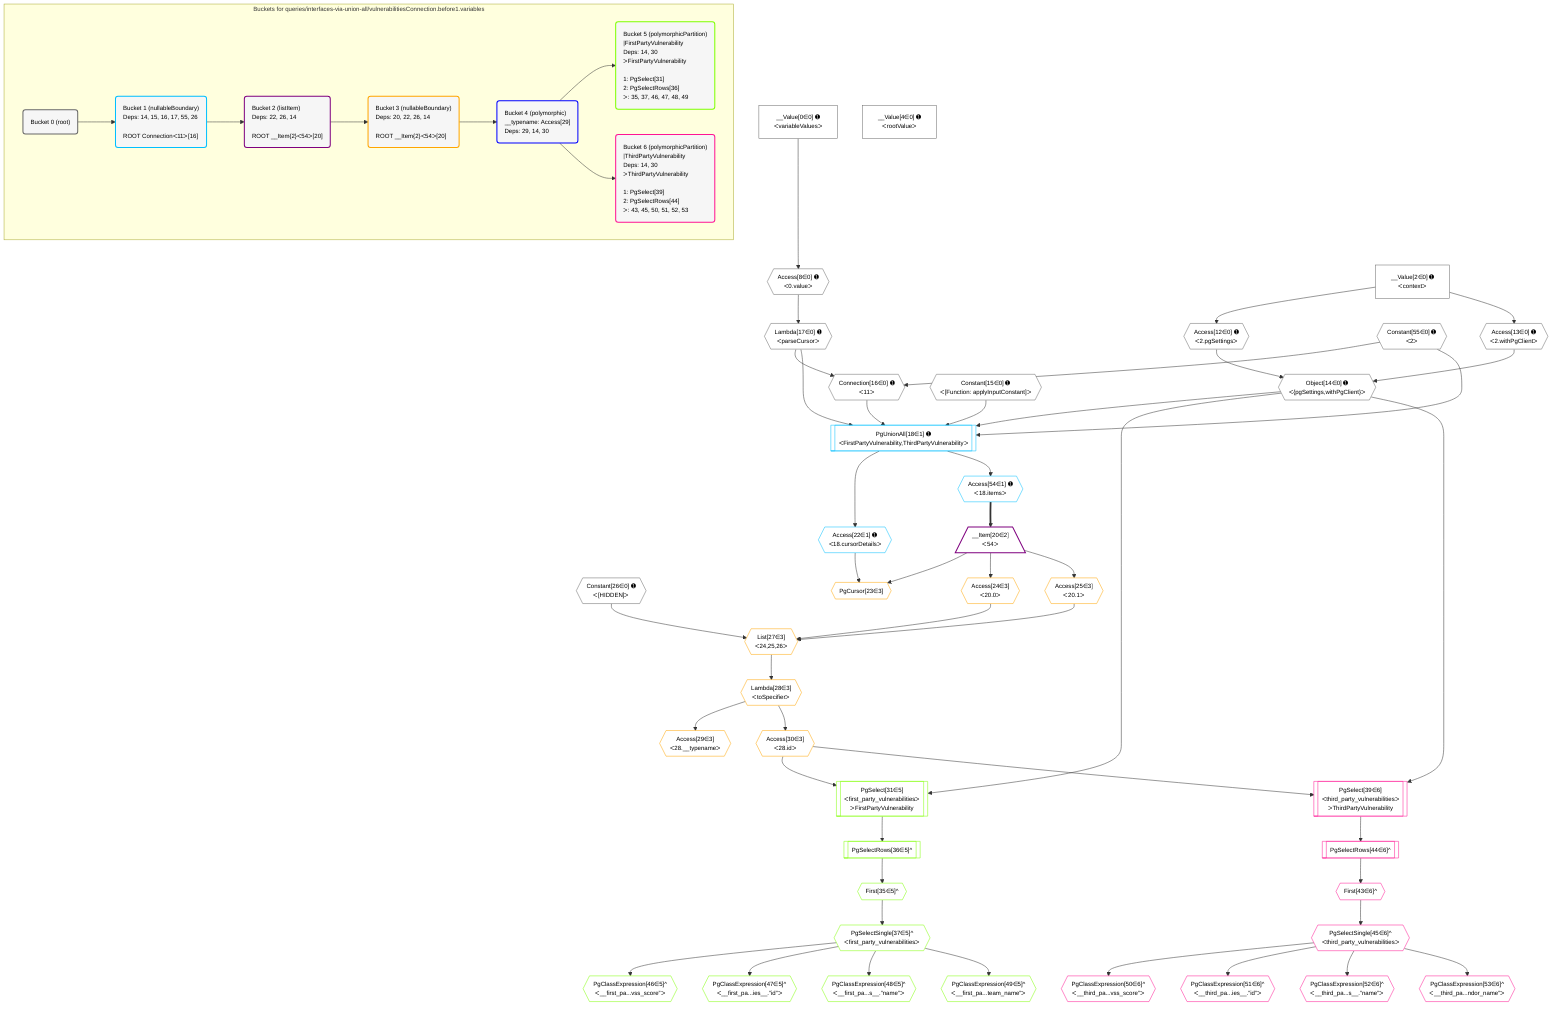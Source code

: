 %%{init: {'themeVariables': { 'fontSize': '12px'}}}%%
graph TD
    classDef path fill:#eee,stroke:#000,color:#000
    classDef plan fill:#fff,stroke-width:1px,color:#000
    classDef itemplan fill:#fff,stroke-width:2px,color:#000
    classDef unbatchedplan fill:#dff,stroke-width:1px,color:#000
    classDef sideeffectplan fill:#fcc,stroke-width:2px,color:#000
    classDef bucket fill:#f6f6f6,color:#000,stroke-width:2px,text-align:left

    subgraph "Buckets for queries/interfaces-via-union-all/vulnerabilitiesConnection.before1.variables"
    Bucket0("Bucket 0 (root)"):::bucket
    Bucket1("Bucket 1 (nullableBoundary)<br />Deps: 14, 15, 16, 17, 55, 26<br /><br />ROOT Connectionᐸ11ᐳ[16]"):::bucket
    Bucket2("Bucket 2 (listItem)<br />Deps: 22, 26, 14<br /><br />ROOT __Item{2}ᐸ54ᐳ[20]"):::bucket
    Bucket3("Bucket 3 (nullableBoundary)<br />Deps: 20, 22, 26, 14<br /><br />ROOT __Item{2}ᐸ54ᐳ[20]"):::bucket
    Bucket4("Bucket 4 (polymorphic)<br />__typename: Access[29]<br />Deps: 29, 14, 30"):::bucket
    Bucket5("Bucket 5 (polymorphicPartition)<br />|FirstPartyVulnerability<br />Deps: 14, 30<br />ᐳFirstPartyVulnerability<br /><br />1: PgSelect[31]<br />2: PgSelectRows[36]<br />ᐳ: 35, 37, 46, 47, 48, 49"):::bucket
    Bucket6("Bucket 6 (polymorphicPartition)<br />|ThirdPartyVulnerability<br />Deps: 14, 30<br />ᐳThirdPartyVulnerability<br /><br />1: PgSelect[39]<br />2: PgSelectRows[44]<br />ᐳ: 43, 45, 50, 51, 52, 53"):::bucket
    end
    Bucket0 --> Bucket1
    Bucket1 --> Bucket2
    Bucket2 --> Bucket3
    Bucket3 --> Bucket4
    Bucket4 --> Bucket5 & Bucket6

    %% plan dependencies
    Object14{{"Object[14∈0] ➊<br />ᐸ{pgSettings,withPgClient}ᐳ"}}:::plan
    Access12{{"Access[12∈0] ➊<br />ᐸ2.pgSettingsᐳ"}}:::plan
    Access13{{"Access[13∈0] ➊<br />ᐸ2.withPgClientᐳ"}}:::plan
    Access12 & Access13 --> Object14
    Connection16{{"Connection[16∈0] ➊<br />ᐸ11ᐳ"}}:::plan
    Constant55{{"Constant[55∈0] ➊<br />ᐸ2ᐳ"}}:::plan
    Lambda17{{"Lambda[17∈0] ➊<br />ᐸparseCursorᐳ"}}:::plan
    Constant55 & Lambda17 --> Connection16
    Access8{{"Access[8∈0] ➊<br />ᐸ0.valueᐳ"}}:::plan
    __Value0["__Value[0∈0] ➊<br />ᐸvariableValuesᐳ"]:::plan
    __Value0 --> Access8
    __Value2["__Value[2∈0] ➊<br />ᐸcontextᐳ"]:::plan
    __Value2 --> Access12
    __Value2 --> Access13
    Access8 --> Lambda17
    __Value4["__Value[4∈0] ➊<br />ᐸrootValueᐳ"]:::plan
    Constant15{{"Constant[15∈0] ➊<br />ᐸ[Function: applyInputConstant]ᐳ"}}:::plan
    Constant26{{"Constant[26∈0] ➊<br />ᐸ[HIDDEN]ᐳ"}}:::plan
    PgUnionAll18[["PgUnionAll[18∈1] ➊<br />ᐸFirstPartyVulnerability,ThirdPartyVulnerabilityᐳ"]]:::plan
    Object14 & Constant15 & Connection16 & Lambda17 & Constant55 --> PgUnionAll18
    Access22{{"Access[22∈1] ➊<br />ᐸ18.cursorDetailsᐳ"}}:::plan
    PgUnionAll18 --> Access22
    Access54{{"Access[54∈1] ➊<br />ᐸ18.itemsᐳ"}}:::plan
    PgUnionAll18 --> Access54
    __Item20[/"__Item[20∈2]<br />ᐸ54ᐳ"\]:::itemplan
    Access54 ==> __Item20
    List27{{"List[27∈3]<br />ᐸ24,25,26ᐳ"}}:::plan
    Access24{{"Access[24∈3]<br />ᐸ20.0ᐳ"}}:::plan
    Access25{{"Access[25∈3]<br />ᐸ20.1ᐳ"}}:::plan
    Access24 & Access25 & Constant26 --> List27
    PgCursor23{{"PgCursor[23∈3]"}}:::plan
    __Item20 & Access22 --> PgCursor23
    __Item20 --> Access24
    __Item20 --> Access25
    Lambda28{{"Lambda[28∈3]<br />ᐸtoSpecifierᐳ"}}:::plan
    List27 --> Lambda28
    Access29{{"Access[29∈3]<br />ᐸ28.__typenameᐳ"}}:::plan
    Lambda28 --> Access29
    Access30{{"Access[30∈3]<br />ᐸ28.idᐳ"}}:::plan
    Lambda28 --> Access30
    PgSelect31[["PgSelect[31∈5]<br />ᐸfirst_party_vulnerabilitiesᐳ<br />ᐳFirstPartyVulnerability"]]:::plan
    Object14 & Access30 --> PgSelect31
    First35{{"First[35∈5]^"}}:::plan
    PgSelectRows36[["PgSelectRows[36∈5]^"]]:::plan
    PgSelectRows36 --> First35
    PgSelect31 --> PgSelectRows36
    PgSelectSingle37{{"PgSelectSingle[37∈5]^<br />ᐸfirst_party_vulnerabilitiesᐳ"}}:::plan
    First35 --> PgSelectSingle37
    PgClassExpression46{{"PgClassExpression[46∈5]^<br />ᐸ__first_pa...vss_score”ᐳ"}}:::plan
    PgSelectSingle37 --> PgClassExpression46
    PgClassExpression47{{"PgClassExpression[47∈5]^<br />ᐸ__first_pa...ies__.”id”ᐳ"}}:::plan
    PgSelectSingle37 --> PgClassExpression47
    PgClassExpression48{{"PgClassExpression[48∈5]^<br />ᐸ__first_pa...s__.”name”ᐳ"}}:::plan
    PgSelectSingle37 --> PgClassExpression48
    PgClassExpression49{{"PgClassExpression[49∈5]^<br />ᐸ__first_pa...team_name”ᐳ"}}:::plan
    PgSelectSingle37 --> PgClassExpression49
    PgSelect39[["PgSelect[39∈6]<br />ᐸthird_party_vulnerabilitiesᐳ<br />ᐳThirdPartyVulnerability"]]:::plan
    Object14 & Access30 --> PgSelect39
    First43{{"First[43∈6]^"}}:::plan
    PgSelectRows44[["PgSelectRows[44∈6]^"]]:::plan
    PgSelectRows44 --> First43
    PgSelect39 --> PgSelectRows44
    PgSelectSingle45{{"PgSelectSingle[45∈6]^<br />ᐸthird_party_vulnerabilitiesᐳ"}}:::plan
    First43 --> PgSelectSingle45
    PgClassExpression50{{"PgClassExpression[50∈6]^<br />ᐸ__third_pa...vss_score”ᐳ"}}:::plan
    PgSelectSingle45 --> PgClassExpression50
    PgClassExpression51{{"PgClassExpression[51∈6]^<br />ᐸ__third_pa...ies__.”id”ᐳ"}}:::plan
    PgSelectSingle45 --> PgClassExpression51
    PgClassExpression52{{"PgClassExpression[52∈6]^<br />ᐸ__third_pa...s__.”name”ᐳ"}}:::plan
    PgSelectSingle45 --> PgClassExpression52
    PgClassExpression53{{"PgClassExpression[53∈6]^<br />ᐸ__third_pa...ndor_name”ᐳ"}}:::plan
    PgSelectSingle45 --> PgClassExpression53

    %% define steps
    classDef bucket0 stroke:#696969
    class Bucket0,__Value0,__Value2,__Value4,Access8,Access12,Access13,Object14,Constant15,Connection16,Lambda17,Constant26,Constant55 bucket0
    classDef bucket1 stroke:#00bfff
    class Bucket1,PgUnionAll18,Access22,Access54 bucket1
    classDef bucket2 stroke:#7f007f
    class Bucket2,__Item20 bucket2
    classDef bucket3 stroke:#ffa500
    class Bucket3,PgCursor23,Access24,Access25,List27,Lambda28,Access29,Access30 bucket3
    classDef bucket4 stroke:#0000ff
    class Bucket4 bucket4
    classDef bucket5 stroke:#7fff00
    class Bucket5,PgSelect31,First35,PgSelectRows36,PgSelectSingle37,PgClassExpression46,PgClassExpression47,PgClassExpression48,PgClassExpression49 bucket5
    classDef bucket6 stroke:#ff1493
    class Bucket6,PgSelect39,First43,PgSelectRows44,PgSelectSingle45,PgClassExpression50,PgClassExpression51,PgClassExpression52,PgClassExpression53 bucket6